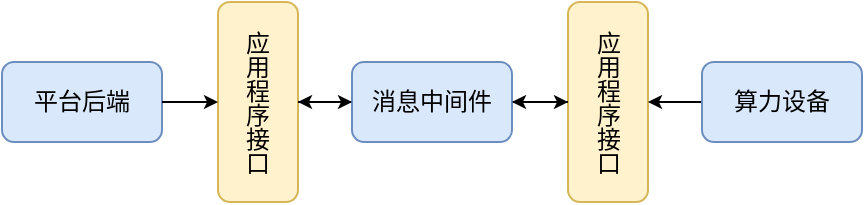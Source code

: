 <mxfile version="20.6.2" type="github" pages="3">
  <diagram id="Z5o-XBMrTSj4fSDcp_ur" name="第 1 页">
    <mxGraphModel dx="1412" dy="698" grid="1" gridSize="10" guides="1" tooltips="1" connect="1" arrows="1" fold="1" page="1" pageScale="1" pageWidth="827" pageHeight="1169" math="0" shadow="0">
      <root>
        <mxCell id="0" />
        <mxCell id="1" parent="0" />
        <mxCell id="m2A-BP2biwovVv5hPknS-1" value="&lt;font style=&quot;font-size: 12px;&quot;&gt;平台后端&lt;/font&gt;" style="rounded=1;whiteSpace=wrap;html=1;fillStyle=auto;fontFamily=Times New Roman;fillColor=#dae8fc;strokeColor=#6c8ebf;" parent="1" vertex="1">
          <mxGeometry y="30" width="80" height="40" as="geometry" />
        </mxCell>
        <mxCell id="m2A-BP2biwovVv5hPknS-2" value="&lt;p style=&quot;line-height: 0%;&quot;&gt;应&lt;/p&gt;&lt;p style=&quot;line-height: 0%;&quot;&gt;&lt;span style=&quot;background-color: initial;&quot;&gt;用&lt;/span&gt;&lt;/p&gt;&lt;p style=&quot;line-height: 0%;&quot;&gt;&lt;span style=&quot;background-color: initial;&quot;&gt;程&lt;/span&gt;&lt;/p&gt;&lt;p style=&quot;line-height: 0%;&quot;&gt;&lt;span style=&quot;background-color: initial;&quot;&gt;序&lt;/span&gt;&lt;/p&gt;&lt;p style=&quot;line-height: 0%;&quot;&gt;&lt;span style=&quot;background-color: initial;&quot;&gt;接&lt;/span&gt;&lt;/p&gt;&lt;p style=&quot;line-height: 0%;&quot;&gt;&lt;span style=&quot;background-color: initial;&quot;&gt;口&lt;/span&gt;&lt;/p&gt;" style="rounded=1;direction=south;align=center;fontFamily=Times New Roman;html=1;container=0;whiteSpace=wrap;fillColor=#fff2cc;strokeColor=#d6b656;" parent="1" vertex="1">
          <mxGeometry x="108" width="40" height="100" as="geometry" />
        </mxCell>
        <mxCell id="XnITFm0VWWCtZVJkx_3x-4" style="edgeStyle=orthogonalEdgeStyle;curved=1;rounded=0;orthogonalLoop=1;jettySize=auto;html=1;exitX=1;exitY=0.5;exitDx=0;exitDy=0;entryX=0.5;entryY=1;entryDx=0;entryDy=0;strokeWidth=1;endSize=4;startSize=4;shadow=0;sketch=0;fontFamily=Times New Roman;" parent="1" source="m2A-BP2biwovVv5hPknS-1" target="m2A-BP2biwovVv5hPknS-2" edge="1">
          <mxGeometry relative="1" as="geometry" />
        </mxCell>
        <mxCell id="m2A-BP2biwovVv5hPknS-3" value="&lt;p style=&quot;line-height: 100%;&quot;&gt;应&lt;br&gt;用&lt;br&gt;程&lt;br&gt;序&lt;br&gt;接&lt;br&gt;口&lt;/p&gt;" style="rounded=1;html=1;direction=south;fontFamily=Times New Roman;fillColor=#fff2cc;strokeColor=#d6b656;" parent="1" vertex="1">
          <mxGeometry x="283" width="40" height="100" as="geometry" />
        </mxCell>
        <mxCell id="XnITFm0VWWCtZVJkx_3x-9" style="edgeStyle=orthogonalEdgeStyle;curved=1;rounded=0;orthogonalLoop=1;jettySize=auto;html=1;exitX=0;exitY=0.5;exitDx=0;exitDy=0;entryX=0.5;entryY=0;entryDx=0;entryDy=0;strokeWidth=1;startSize=4;endSize=4;fontFamily=Times New Roman;" parent="1" source="m2A-BP2biwovVv5hPknS-4" target="m2A-BP2biwovVv5hPknS-2" edge="1">
          <mxGeometry relative="1" as="geometry" />
        </mxCell>
        <mxCell id="XnITFm0VWWCtZVJkx_3x-10" style="edgeStyle=orthogonalEdgeStyle;curved=1;rounded=0;orthogonalLoop=1;jettySize=auto;html=1;exitX=1;exitY=0.5;exitDx=0;exitDy=0;entryX=0.5;entryY=1;entryDx=0;entryDy=0;strokeWidth=1;startSize=4;endSize=4;fontFamily=Times New Roman;" parent="1" source="m2A-BP2biwovVv5hPknS-4" target="m2A-BP2biwovVv5hPknS-3" edge="1">
          <mxGeometry relative="1" as="geometry" />
        </mxCell>
        <mxCell id="m2A-BP2biwovVv5hPknS-4" value="消息中间件" style="rounded=1;whiteSpace=wrap;html=1;fontFamily=Times New Roman;fillColor=#dae8fc;strokeColor=#6c8ebf;" parent="1" vertex="1">
          <mxGeometry x="175" y="30" width="80" height="40" as="geometry" />
        </mxCell>
        <mxCell id="XnITFm0VWWCtZVJkx_3x-8" style="edgeStyle=orthogonalEdgeStyle;curved=1;rounded=0;orthogonalLoop=1;jettySize=auto;html=1;exitX=0.5;exitY=0;exitDx=0;exitDy=0;entryX=0;entryY=0.5;entryDx=0;entryDy=0;strokeWidth=1;startSize=4;endSize=4;fontFamily=Times New Roman;" parent="1" source="m2A-BP2biwovVv5hPknS-2" target="m2A-BP2biwovVv5hPknS-4" edge="1">
          <mxGeometry relative="1" as="geometry" />
        </mxCell>
        <mxCell id="XnITFm0VWWCtZVJkx_3x-11" style="edgeStyle=orthogonalEdgeStyle;curved=1;rounded=0;orthogonalLoop=1;jettySize=auto;html=1;exitX=0.5;exitY=1;exitDx=0;exitDy=0;entryX=1;entryY=0.5;entryDx=0;entryDy=0;strokeWidth=1;startSize=4;endSize=4;fontFamily=Times New Roman;" parent="1" source="m2A-BP2biwovVv5hPknS-3" target="m2A-BP2biwovVv5hPknS-4" edge="1">
          <mxGeometry relative="1" as="geometry" />
        </mxCell>
        <mxCell id="XnITFm0VWWCtZVJkx_3x-12" style="edgeStyle=orthogonalEdgeStyle;curved=1;rounded=0;orthogonalLoop=1;jettySize=auto;html=1;exitX=0;exitY=0.5;exitDx=0;exitDy=0;entryX=0.5;entryY=0;entryDx=0;entryDy=0;strokeWidth=1;startSize=4;endSize=4;fontFamily=Times New Roman;" parent="1" source="m2A-BP2biwovVv5hPknS-5" target="m2A-BP2biwovVv5hPknS-3" edge="1">
          <mxGeometry relative="1" as="geometry" />
        </mxCell>
        <mxCell id="m2A-BP2biwovVv5hPknS-5" value="算力设备" style="rounded=1;whiteSpace=wrap;html=1;fontFamily=Times New Roman;fillColor=#dae8fc;strokeColor=#6c8ebf;" parent="1" vertex="1">
          <mxGeometry x="350" y="30" width="80" height="40" as="geometry" />
        </mxCell>
      </root>
    </mxGraphModel>
  </diagram>
  <diagram id="NqfYQfu_OjEQoAn3OOpA" name="第 2 页">
    <mxGraphModel dx="1412" dy="698" grid="1" gridSize="10" guides="1" tooltips="1" connect="1" arrows="1" fold="1" page="1" pageScale="1" pageWidth="827" pageHeight="1169" math="0" shadow="0">
      <root>
        <mxCell id="0" />
        <mxCell id="1" parent="0" />
        <mxCell id="nJHlU1QO6dkzwzYq_l67-1" value="数据库服务器" style="rounded=1;whiteSpace=wrap;html=1;fontFamily=Times New Roman;" parent="1" vertex="1">
          <mxGeometry width="80" height="40" as="geometry" />
        </mxCell>
        <mxCell id="nJHlU1QO6dkzwzYq_l67-2" value="数据库服务器" style="rounded=1;whiteSpace=wrap;html=1;fontFamily=Times New Roman;" parent="1" vertex="1">
          <mxGeometry y="50" width="80" height="40" as="geometry" />
        </mxCell>
        <mxCell id="nJHlU1QO6dkzwzYq_l67-3" value="数据库服务器" style="rounded=1;whiteSpace=wrap;html=1;fontFamily=Times New Roman;" parent="1" vertex="1">
          <mxGeometry y="100" width="80" height="40" as="geometry" />
        </mxCell>
        <mxCell id="nJHlU1QO6dkzwzYq_l67-15" style="edgeStyle=orthogonalEdgeStyle;rounded=0;orthogonalLoop=1;jettySize=auto;html=1;exitX=0;exitY=0.5;exitDx=0;exitDy=0;entryX=1;entryY=0.5;entryDx=0;entryDy=0;endSize=4;startSize=4;curved=1;" parent="1" source="nJHlU1QO6dkzwzYq_l67-4" target="nJHlU1QO6dkzwzYq_l67-2" edge="1">
          <mxGeometry relative="1" as="geometry" />
        </mxCell>
        <mxCell id="nJHlU1QO6dkzwzYq_l67-16" style="edgeStyle=orthogonalEdgeStyle;rounded=0;orthogonalLoop=1;jettySize=auto;html=1;exitX=0;exitY=0.5;exitDx=0;exitDy=0;entryX=1;entryY=0.5;entryDx=0;entryDy=0;endSize=4;startSize=4;curved=1;" parent="1" source="nJHlU1QO6dkzwzYq_l67-4" target="nJHlU1QO6dkzwzYq_l67-1" edge="1">
          <mxGeometry relative="1" as="geometry" />
        </mxCell>
        <mxCell id="nJHlU1QO6dkzwzYq_l67-17" style="edgeStyle=orthogonalEdgeStyle;rounded=0;orthogonalLoop=1;jettySize=auto;html=1;exitX=0;exitY=0.5;exitDx=0;exitDy=0;entryX=1;entryY=0.5;entryDx=0;entryDy=0;endSize=4;startSize=4;curved=1;" parent="1" source="nJHlU1QO6dkzwzYq_l67-4" target="nJHlU1QO6dkzwzYq_l67-3" edge="1">
          <mxGeometry relative="1" as="geometry" />
        </mxCell>
        <mxCell id="nJHlU1QO6dkzwzYq_l67-4" value="消息中间件" style="rounded=1;whiteSpace=wrap;html=1;fontFamily=Times New Roman;" parent="1" vertex="1">
          <mxGeometry x="120" y="50" width="80" height="40" as="geometry" />
        </mxCell>
        <mxCell id="nJHlU1QO6dkzwzYq_l67-11" style="edgeStyle=orthogonalEdgeStyle;rounded=0;orthogonalLoop=1;jettySize=auto;html=1;exitX=0;exitY=0.5;exitDx=0;exitDy=0;entryX=1;entryY=0.5;entryDx=0;entryDy=0;endSize=4;startSize=4;curved=1;" parent="1" source="nJHlU1QO6dkzwzYq_l67-5" target="nJHlU1QO6dkzwzYq_l67-4" edge="1">
          <mxGeometry relative="1" as="geometry" />
        </mxCell>
        <mxCell id="nJHlU1QO6dkzwzYq_l67-5" value="数据库客户端" style="rounded=1;whiteSpace=wrap;html=1;fontFamily=Times New Roman;" parent="1" vertex="1">
          <mxGeometry x="240" y="50" width="80" height="40" as="geometry" />
        </mxCell>
        <mxCell id="nJHlU1QO6dkzwzYq_l67-8" style="edgeStyle=orthogonalEdgeStyle;rounded=0;orthogonalLoop=1;jettySize=auto;html=1;exitX=0;exitY=0.5;exitDx=0;exitDy=0;entryX=1;entryY=0.5;entryDx=0;entryDy=0;endSize=4;startSize=4;curved=1;" parent="1" source="nJHlU1QO6dkzwzYq_l67-6" target="nJHlU1QO6dkzwzYq_l67-4" edge="1">
          <mxGeometry relative="1" as="geometry" />
        </mxCell>
        <mxCell id="nJHlU1QO6dkzwzYq_l67-6" value="数据库客户端" style="rounded=1;whiteSpace=wrap;html=1;fontFamily=Times New Roman;" parent="1" vertex="1">
          <mxGeometry x="240" width="80" height="40" as="geometry" />
        </mxCell>
        <mxCell id="nJHlU1QO6dkzwzYq_l67-14" style="edgeStyle=orthogonalEdgeStyle;rounded=0;orthogonalLoop=1;jettySize=auto;html=1;exitX=0;exitY=0.5;exitDx=0;exitDy=0;entryX=1;entryY=0.5;entryDx=0;entryDy=0;endSize=4;startSize=4;curved=1;" parent="1" source="nJHlU1QO6dkzwzYq_l67-7" target="nJHlU1QO6dkzwzYq_l67-4" edge="1">
          <mxGeometry relative="1" as="geometry" />
        </mxCell>
        <mxCell id="nJHlU1QO6dkzwzYq_l67-7" value="数据库客户端" style="rounded=1;whiteSpace=wrap;html=1;fontFamily=Times New Roman;" parent="1" vertex="1">
          <mxGeometry x="240" y="100" width="80" height="40" as="geometry" />
        </mxCell>
      </root>
    </mxGraphModel>
  </diagram>
  <diagram id="vQym3p8uE6IOfwuqDDqi" name="第 3 页">
    <mxGraphModel dx="1412" dy="755" grid="1" gridSize="10" guides="1" tooltips="1" connect="1" arrows="1" fold="1" page="1" pageScale="1" pageWidth="827" pageHeight="1169" math="1" shadow="0">
      <root>
        <mxCell id="0" />
        <mxCell id="1" parent="0" />
      </root>
    </mxGraphModel>
  </diagram>
</mxfile>
